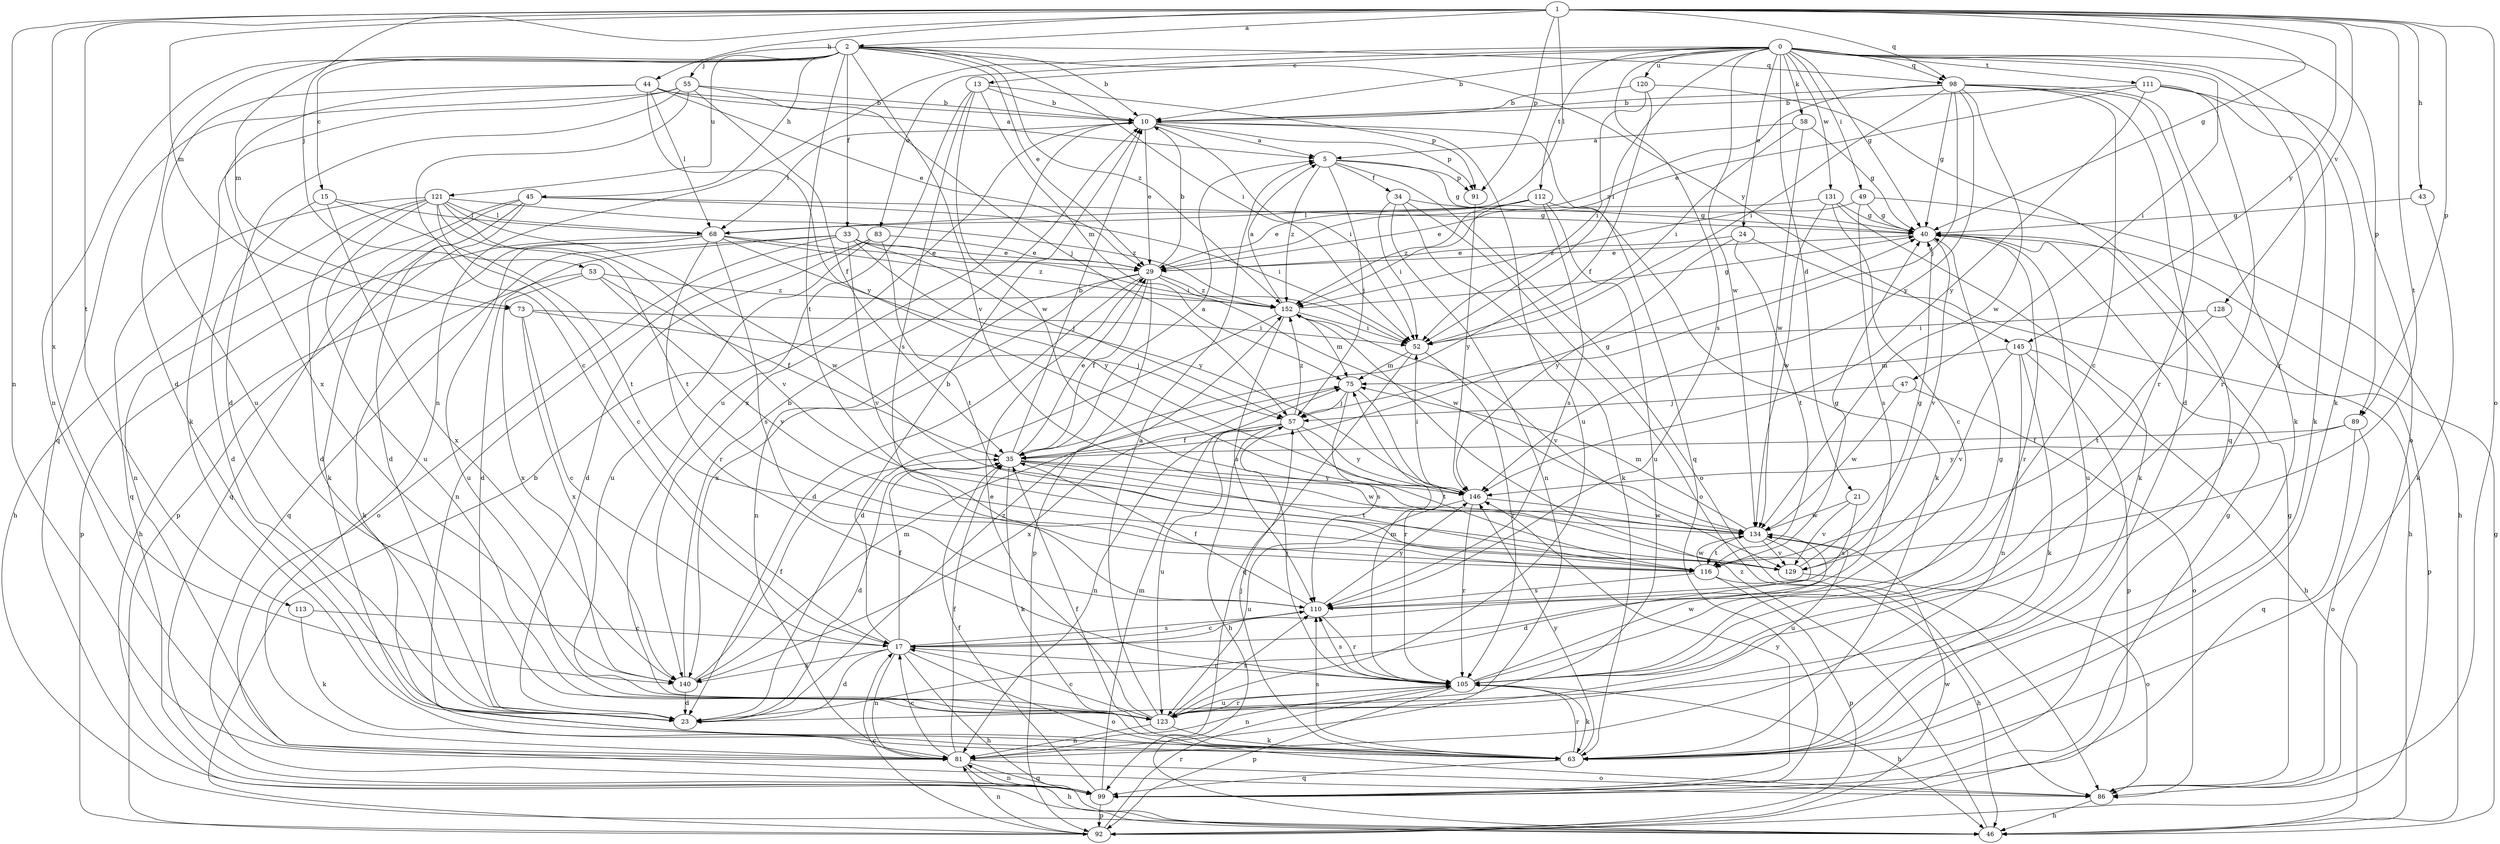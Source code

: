 strict digraph  {
0;
1;
2;
5;
10;
13;
15;
17;
21;
23;
24;
29;
33;
34;
35;
40;
43;
44;
45;
46;
47;
49;
52;
53;
55;
57;
58;
63;
68;
73;
75;
81;
83;
86;
89;
91;
92;
98;
99;
105;
110;
111;
112;
113;
116;
120;
121;
123;
128;
129;
131;
134;
140;
145;
146;
152;
0 -> 10  [label=b];
0 -> 13  [label=c];
0 -> 21  [label=d];
0 -> 24  [label=e];
0 -> 40  [label=g];
0 -> 47  [label=i];
0 -> 49  [label=i];
0 -> 52  [label=i];
0 -> 58  [label=k];
0 -> 63  [label=k];
0 -> 81  [label=n];
0 -> 83  [label=o];
0 -> 89  [label=p];
0 -> 98  [label=q];
0 -> 105  [label=r];
0 -> 110  [label=s];
0 -> 111  [label=t];
0 -> 112  [label=t];
0 -> 120  [label=u];
0 -> 131  [label=w];
0 -> 134  [label=w];
1 -> 2  [label=a];
1 -> 40  [label=g];
1 -> 43  [label=h];
1 -> 44  [label=h];
1 -> 53  [label=j];
1 -> 68  [label=l];
1 -> 73  [label=m];
1 -> 81  [label=n];
1 -> 86  [label=o];
1 -> 89  [label=p];
1 -> 91  [label=p];
1 -> 98  [label=q];
1 -> 113  [label=t];
1 -> 116  [label=t];
1 -> 128  [label=v];
1 -> 140  [label=x];
1 -> 145  [label=y];
2 -> 10  [label=b];
2 -> 15  [label=c];
2 -> 23  [label=d];
2 -> 29  [label=e];
2 -> 33  [label=f];
2 -> 45  [label=h];
2 -> 52  [label=i];
2 -> 55  [label=j];
2 -> 73  [label=m];
2 -> 81  [label=n];
2 -> 98  [label=q];
2 -> 116  [label=t];
2 -> 121  [label=u];
2 -> 129  [label=v];
2 -> 145  [label=y];
2 -> 152  [label=z];
5 -> 34  [label=f];
5 -> 40  [label=g];
5 -> 57  [label=j];
5 -> 86  [label=o];
5 -> 91  [label=p];
5 -> 152  [label=z];
10 -> 5  [label=a];
10 -> 29  [label=e];
10 -> 52  [label=i];
10 -> 68  [label=l];
10 -> 91  [label=p];
10 -> 99  [label=q];
10 -> 123  [label=u];
10 -> 140  [label=x];
13 -> 10  [label=b];
13 -> 75  [label=m];
13 -> 91  [label=p];
13 -> 110  [label=s];
13 -> 123  [label=u];
13 -> 134  [label=w];
15 -> 23  [label=d];
15 -> 68  [label=l];
15 -> 116  [label=t];
15 -> 140  [label=x];
17 -> 10  [label=b];
17 -> 23  [label=d];
17 -> 35  [label=f];
17 -> 46  [label=h];
17 -> 81  [label=n];
17 -> 86  [label=o];
17 -> 105  [label=r];
17 -> 110  [label=s];
17 -> 140  [label=x];
21 -> 110  [label=s];
21 -> 129  [label=v];
21 -> 134  [label=w];
23 -> 152  [label=z];
24 -> 29  [label=e];
24 -> 46  [label=h];
24 -> 116  [label=t];
24 -> 146  [label=y];
29 -> 10  [label=b];
29 -> 23  [label=d];
29 -> 35  [label=f];
29 -> 81  [label=n];
29 -> 92  [label=p];
29 -> 134  [label=w];
29 -> 140  [label=x];
29 -> 152  [label=z];
33 -> 23  [label=d];
33 -> 29  [label=e];
33 -> 52  [label=i];
33 -> 57  [label=j];
33 -> 86  [label=o];
33 -> 99  [label=q];
33 -> 129  [label=v];
33 -> 146  [label=y];
34 -> 40  [label=g];
34 -> 52  [label=i];
34 -> 63  [label=k];
34 -> 81  [label=n];
34 -> 86  [label=o];
35 -> 5  [label=a];
35 -> 10  [label=b];
35 -> 23  [label=d];
35 -> 29  [label=e];
35 -> 40  [label=g];
35 -> 63  [label=k];
35 -> 116  [label=t];
35 -> 134  [label=w];
35 -> 146  [label=y];
40 -> 29  [label=e];
40 -> 105  [label=r];
40 -> 123  [label=u];
40 -> 129  [label=v];
43 -> 40  [label=g];
43 -> 63  [label=k];
44 -> 5  [label=a];
44 -> 10  [label=b];
44 -> 29  [label=e];
44 -> 68  [label=l];
44 -> 123  [label=u];
44 -> 140  [label=x];
44 -> 146  [label=y];
45 -> 23  [label=d];
45 -> 40  [label=g];
45 -> 52  [label=i];
45 -> 63  [label=k];
45 -> 81  [label=n];
45 -> 92  [label=p];
45 -> 99  [label=q];
46 -> 40  [label=g];
46 -> 152  [label=z];
47 -> 57  [label=j];
47 -> 86  [label=o];
47 -> 134  [label=w];
49 -> 40  [label=g];
49 -> 46  [label=h];
49 -> 110  [label=s];
49 -> 152  [label=z];
52 -> 75  [label=m];
52 -> 99  [label=q];
52 -> 105  [label=r];
53 -> 35  [label=f];
53 -> 63  [label=k];
53 -> 129  [label=v];
53 -> 140  [label=x];
53 -> 152  [label=z];
55 -> 10  [label=b];
55 -> 17  [label=c];
55 -> 23  [label=d];
55 -> 35  [label=f];
55 -> 57  [label=j];
55 -> 63  [label=k];
55 -> 99  [label=q];
57 -> 35  [label=f];
57 -> 46  [label=h];
57 -> 81  [label=n];
57 -> 116  [label=t];
57 -> 123  [label=u];
57 -> 146  [label=y];
57 -> 152  [label=z];
58 -> 5  [label=a];
58 -> 40  [label=g];
58 -> 52  [label=i];
58 -> 134  [label=w];
63 -> 35  [label=f];
63 -> 57  [label=j];
63 -> 99  [label=q];
63 -> 105  [label=r];
63 -> 110  [label=s];
63 -> 146  [label=y];
68 -> 29  [label=e];
68 -> 46  [label=h];
68 -> 92  [label=p];
68 -> 105  [label=r];
68 -> 110  [label=s];
68 -> 123  [label=u];
68 -> 146  [label=y];
68 -> 152  [label=z];
73 -> 17  [label=c];
73 -> 52  [label=i];
73 -> 57  [label=j];
73 -> 140  [label=x];
75 -> 57  [label=j];
75 -> 105  [label=r];
75 -> 110  [label=s];
75 -> 140  [label=x];
81 -> 17  [label=c];
81 -> 35  [label=f];
81 -> 46  [label=h];
81 -> 86  [label=o];
81 -> 99  [label=q];
83 -> 23  [label=d];
83 -> 29  [label=e];
83 -> 81  [label=n];
83 -> 116  [label=t];
83 -> 123  [label=u];
86 -> 40  [label=g];
86 -> 46  [label=h];
89 -> 35  [label=f];
89 -> 86  [label=o];
89 -> 99  [label=q];
89 -> 146  [label=y];
91 -> 146  [label=y];
92 -> 10  [label=b];
92 -> 17  [label=c];
92 -> 81  [label=n];
92 -> 105  [label=r];
92 -> 134  [label=w];
98 -> 10  [label=b];
98 -> 17  [label=c];
98 -> 23  [label=d];
98 -> 40  [label=g];
98 -> 52  [label=i];
98 -> 57  [label=j];
98 -> 63  [label=k];
98 -> 105  [label=r];
98 -> 134  [label=w];
98 -> 146  [label=y];
98 -> 152  [label=z];
99 -> 35  [label=f];
99 -> 40  [label=g];
99 -> 75  [label=m];
99 -> 81  [label=n];
99 -> 92  [label=p];
99 -> 146  [label=y];
105 -> 40  [label=g];
105 -> 46  [label=h];
105 -> 57  [label=j];
105 -> 63  [label=k];
105 -> 75  [label=m];
105 -> 81  [label=n];
105 -> 92  [label=p];
105 -> 110  [label=s];
105 -> 123  [label=u];
105 -> 134  [label=w];
110 -> 17  [label=c];
110 -> 35  [label=f];
110 -> 105  [label=r];
110 -> 146  [label=y];
111 -> 10  [label=b];
111 -> 29  [label=e];
111 -> 63  [label=k];
111 -> 86  [label=o];
111 -> 105  [label=r];
111 -> 146  [label=y];
112 -> 29  [label=e];
112 -> 63  [label=k];
112 -> 68  [label=l];
112 -> 110  [label=s];
112 -> 123  [label=u];
112 -> 152  [label=z];
113 -> 17  [label=c];
113 -> 63  [label=k];
116 -> 40  [label=g];
116 -> 46  [label=h];
116 -> 92  [label=p];
116 -> 110  [label=s];
116 -> 134  [label=w];
120 -> 10  [label=b];
120 -> 35  [label=f];
120 -> 52  [label=i];
120 -> 99  [label=q];
121 -> 17  [label=c];
121 -> 23  [label=d];
121 -> 46  [label=h];
121 -> 68  [label=l];
121 -> 99  [label=q];
121 -> 116  [label=t];
121 -> 123  [label=u];
121 -> 129  [label=v];
121 -> 134  [label=w];
121 -> 152  [label=z];
123 -> 5  [label=a];
123 -> 17  [label=c];
123 -> 29  [label=e];
123 -> 63  [label=k];
123 -> 81  [label=n];
123 -> 105  [label=r];
123 -> 110  [label=s];
128 -> 52  [label=i];
128 -> 92  [label=p];
128 -> 116  [label=t];
129 -> 40  [label=g];
129 -> 86  [label=o];
131 -> 17  [label=c];
131 -> 29  [label=e];
131 -> 40  [label=g];
131 -> 63  [label=k];
131 -> 134  [label=w];
134 -> 23  [label=d];
134 -> 75  [label=m];
134 -> 116  [label=t];
134 -> 123  [label=u];
134 -> 129  [label=v];
140 -> 10  [label=b];
140 -> 23  [label=d];
140 -> 35  [label=f];
140 -> 75  [label=m];
145 -> 46  [label=h];
145 -> 63  [label=k];
145 -> 75  [label=m];
145 -> 81  [label=n];
145 -> 92  [label=p];
145 -> 129  [label=v];
146 -> 52  [label=i];
146 -> 105  [label=r];
146 -> 123  [label=u];
146 -> 134  [label=w];
152 -> 5  [label=a];
152 -> 23  [label=d];
152 -> 40  [label=g];
152 -> 52  [label=i];
152 -> 75  [label=m];
152 -> 110  [label=s];
152 -> 129  [label=v];
}
